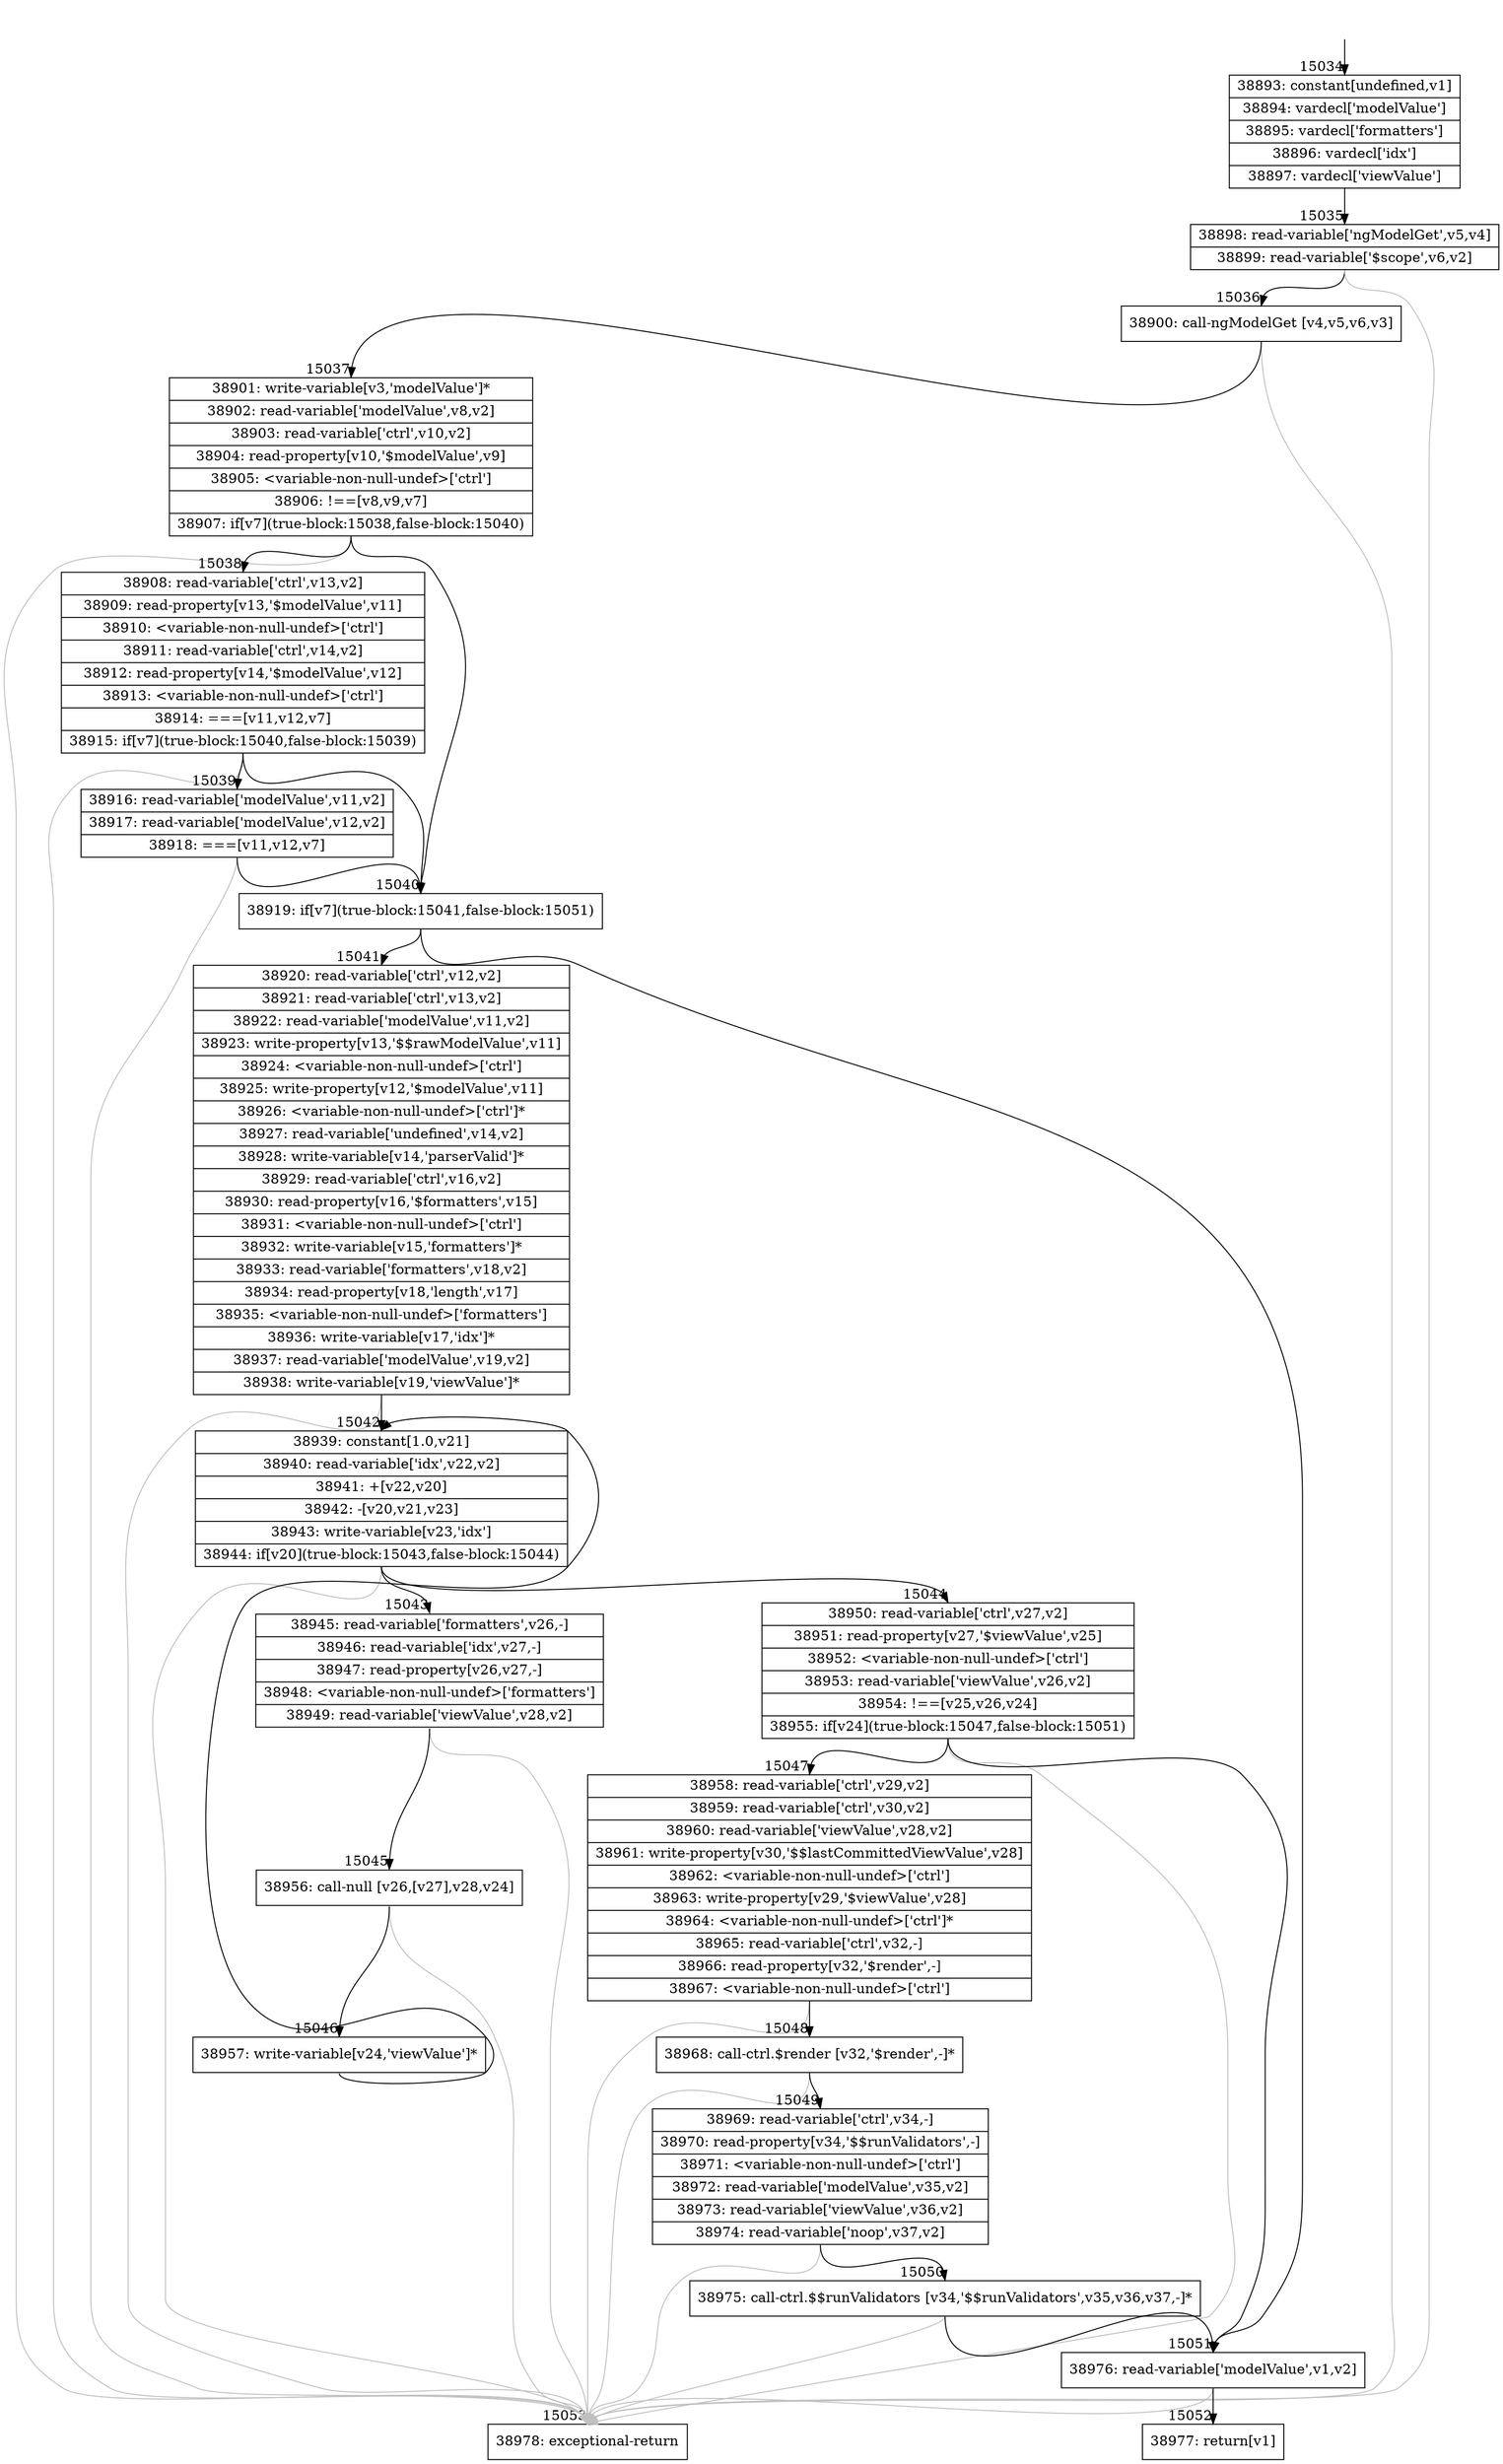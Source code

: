 digraph {
rankdir="TD"
BB_entry1209[shape=none,label=""];
BB_entry1209 -> BB15034 [tailport=s, headport=n, headlabel="    15034"]
BB15034 [shape=record label="{38893: constant[undefined,v1]|38894: vardecl['modelValue']|38895: vardecl['formatters']|38896: vardecl['idx']|38897: vardecl['viewValue']}" ] 
BB15034 -> BB15035 [tailport=s, headport=n, headlabel="      15035"]
BB15035 [shape=record label="{38898: read-variable['ngModelGet',v5,v4]|38899: read-variable['$scope',v6,v2]}" ] 
BB15035 -> BB15036 [tailport=s, headport=n, headlabel="      15036"]
BB15035 -> BB15053 [tailport=s, headport=n, color=gray, headlabel="      15053"]
BB15036 [shape=record label="{38900: call-ngModelGet [v4,v5,v6,v3]}" ] 
BB15036 -> BB15037 [tailport=s, headport=n, headlabel="      15037"]
BB15036 -> BB15053 [tailport=s, headport=n, color=gray]
BB15037 [shape=record label="{38901: write-variable[v3,'modelValue']*|38902: read-variable['modelValue',v8,v2]|38903: read-variable['ctrl',v10,v2]|38904: read-property[v10,'$modelValue',v9]|38905: \<variable-non-null-undef\>['ctrl']|38906: !==[v8,v9,v7]|38907: if[v7](true-block:15038,false-block:15040)}" ] 
BB15037 -> BB15040 [tailport=s, headport=n, headlabel="      15040"]
BB15037 -> BB15038 [tailport=s, headport=n, headlabel="      15038"]
BB15037 -> BB15053 [tailport=s, headport=n, color=gray]
BB15038 [shape=record label="{38908: read-variable['ctrl',v13,v2]|38909: read-property[v13,'$modelValue',v11]|38910: \<variable-non-null-undef\>['ctrl']|38911: read-variable['ctrl',v14,v2]|38912: read-property[v14,'$modelValue',v12]|38913: \<variable-non-null-undef\>['ctrl']|38914: ===[v11,v12,v7]|38915: if[v7](true-block:15040,false-block:15039)}" ] 
BB15038 -> BB15040 [tailport=s, headport=n]
BB15038 -> BB15039 [tailport=s, headport=n, headlabel="      15039"]
BB15038 -> BB15053 [tailport=s, headport=n, color=gray]
BB15039 [shape=record label="{38916: read-variable['modelValue',v11,v2]|38917: read-variable['modelValue',v12,v2]|38918: ===[v11,v12,v7]}" ] 
BB15039 -> BB15040 [tailport=s, headport=n]
BB15039 -> BB15053 [tailport=s, headport=n, color=gray]
BB15040 [shape=record label="{38919: if[v7](true-block:15041,false-block:15051)}" ] 
BB15040 -> BB15041 [tailport=s, headport=n, headlabel="      15041"]
BB15040 -> BB15051 [tailport=s, headport=n, headlabel="      15051"]
BB15041 [shape=record label="{38920: read-variable['ctrl',v12,v2]|38921: read-variable['ctrl',v13,v2]|38922: read-variable['modelValue',v11,v2]|38923: write-property[v13,'$$rawModelValue',v11]|38924: \<variable-non-null-undef\>['ctrl']|38925: write-property[v12,'$modelValue',v11]|38926: \<variable-non-null-undef\>['ctrl']*|38927: read-variable['undefined',v14,v2]|38928: write-variable[v14,'parserValid']*|38929: read-variable['ctrl',v16,v2]|38930: read-property[v16,'$formatters',v15]|38931: \<variable-non-null-undef\>['ctrl']|38932: write-variable[v15,'formatters']*|38933: read-variable['formatters',v18,v2]|38934: read-property[v18,'length',v17]|38935: \<variable-non-null-undef\>['formatters']|38936: write-variable[v17,'idx']*|38937: read-variable['modelValue',v19,v2]|38938: write-variable[v19,'viewValue']*}" ] 
BB15041 -> BB15042 [tailport=s, headport=n, headlabel="      15042"]
BB15041 -> BB15053 [tailport=s, headport=n, color=gray]
BB15042 [shape=record label="{38939: constant[1.0,v21]|38940: read-variable['idx',v22,v2]|38941: +[v22,v20]|38942: -[v20,v21,v23]|38943: write-variable[v23,'idx']|38944: if[v20](true-block:15043,false-block:15044)}" ] 
BB15042 -> BB15043 [tailport=s, headport=n, headlabel="      15043"]
BB15042 -> BB15044 [tailport=s, headport=n, headlabel="      15044"]
BB15042 -> BB15053 [tailport=s, headport=n, color=gray]
BB15043 [shape=record label="{38945: read-variable['formatters',v26,-]|38946: read-variable['idx',v27,-]|38947: read-property[v26,v27,-]|38948: \<variable-non-null-undef\>['formatters']|38949: read-variable['viewValue',v28,v2]}" ] 
BB15043 -> BB15045 [tailport=s, headport=n, headlabel="      15045"]
BB15043 -> BB15053 [tailport=s, headport=n, color=gray]
BB15044 [shape=record label="{38950: read-variable['ctrl',v27,v2]|38951: read-property[v27,'$viewValue',v25]|38952: \<variable-non-null-undef\>['ctrl']|38953: read-variable['viewValue',v26,v2]|38954: !==[v25,v26,v24]|38955: if[v24](true-block:15047,false-block:15051)}" ] 
BB15044 -> BB15047 [tailport=s, headport=n, headlabel="      15047"]
BB15044 -> BB15051 [tailport=s, headport=n]
BB15044 -> BB15053 [tailport=s, headport=n, color=gray]
BB15045 [shape=record label="{38956: call-null [v26,[v27],v28,v24]}" ] 
BB15045 -> BB15046 [tailport=s, headport=n, headlabel="      15046"]
BB15045 -> BB15053 [tailport=s, headport=n, color=gray]
BB15046 [shape=record label="{38957: write-variable[v24,'viewValue']*}" ] 
BB15046 -> BB15042 [tailport=s, headport=n]
BB15047 [shape=record label="{38958: read-variable['ctrl',v29,v2]|38959: read-variable['ctrl',v30,v2]|38960: read-variable['viewValue',v28,v2]|38961: write-property[v30,'$$lastCommittedViewValue',v28]|38962: \<variable-non-null-undef\>['ctrl']|38963: write-property[v29,'$viewValue',v28]|38964: \<variable-non-null-undef\>['ctrl']*|38965: read-variable['ctrl',v32,-]|38966: read-property[v32,'$render',-]|38967: \<variable-non-null-undef\>['ctrl']}" ] 
BB15047 -> BB15048 [tailport=s, headport=n, headlabel="      15048"]
BB15047 -> BB15053 [tailport=s, headport=n, color=gray]
BB15048 [shape=record label="{38968: call-ctrl.$render [v32,'$render',-]*}" ] 
BB15048 -> BB15049 [tailport=s, headport=n, headlabel="      15049"]
BB15048 -> BB15053 [tailport=s, headport=n, color=gray]
BB15049 [shape=record label="{38969: read-variable['ctrl',v34,-]|38970: read-property[v34,'$$runValidators',-]|38971: \<variable-non-null-undef\>['ctrl']|38972: read-variable['modelValue',v35,v2]|38973: read-variable['viewValue',v36,v2]|38974: read-variable['noop',v37,v2]}" ] 
BB15049 -> BB15050 [tailport=s, headport=n, headlabel="      15050"]
BB15049 -> BB15053 [tailport=s, headport=n, color=gray]
BB15050 [shape=record label="{38975: call-ctrl.$$runValidators [v34,'$$runValidators',v35,v36,v37,-]*}" ] 
BB15050 -> BB15051 [tailport=s, headport=n]
BB15050 -> BB15053 [tailport=s, headport=n, color=gray]
BB15051 [shape=record label="{38976: read-variable['modelValue',v1,v2]}" ] 
BB15051 -> BB15052 [tailport=s, headport=n, headlabel="      15052"]
BB15051 -> BB15053 [tailport=s, headport=n, color=gray]
BB15052 [shape=record label="{38977: return[v1]}" ] 
BB15053 [shape=record label="{38978: exceptional-return}" ] 
//#$~ 25171
}
